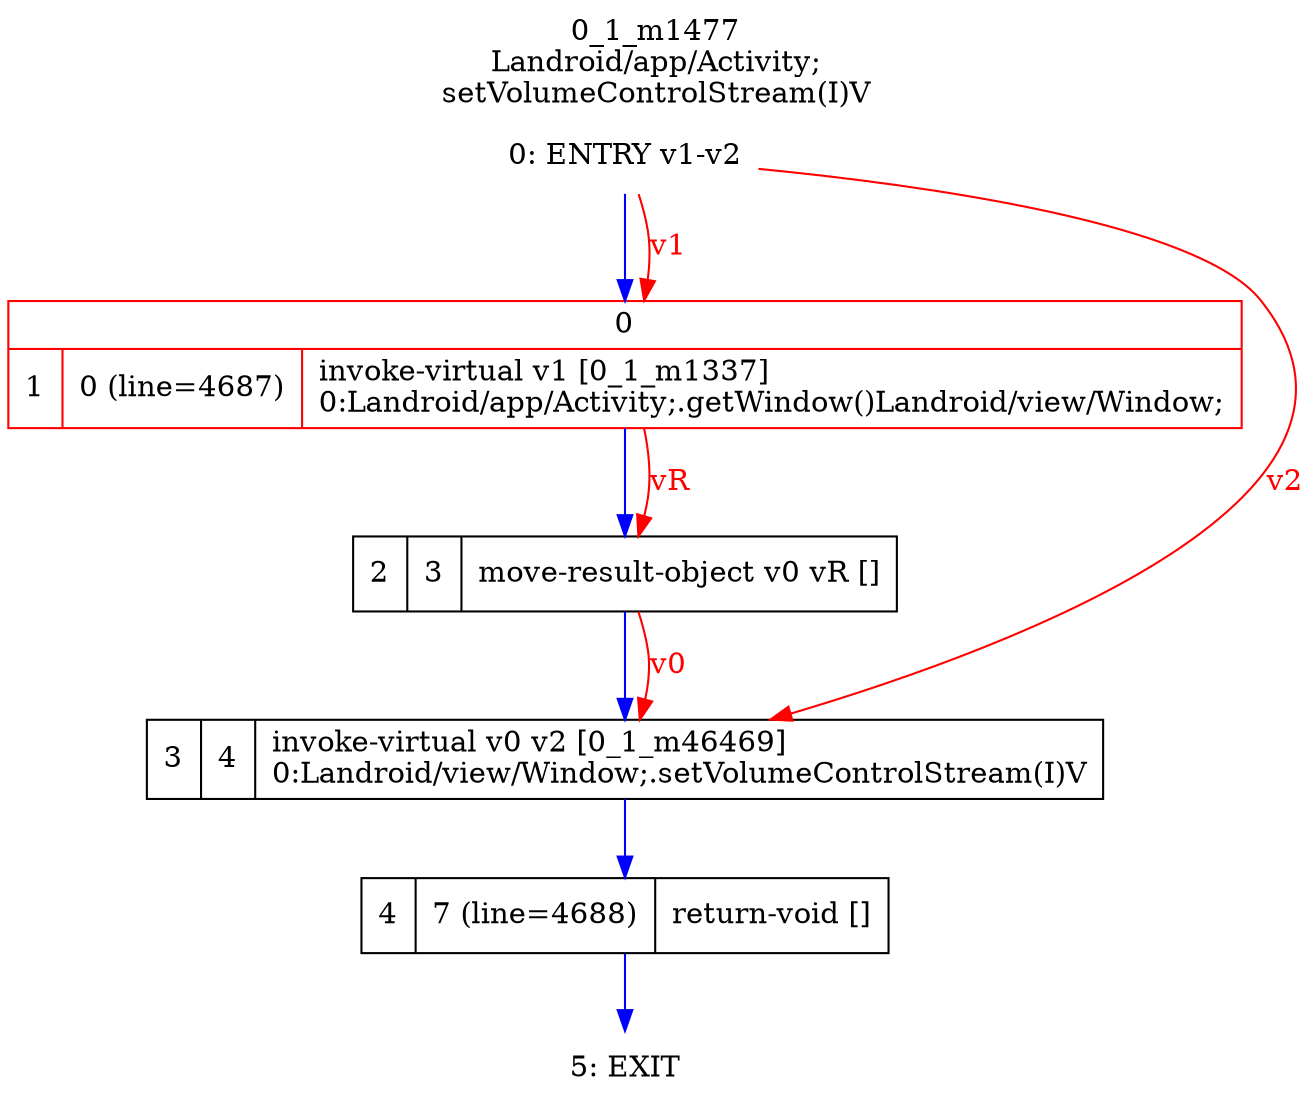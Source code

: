digraph G {
rankdir=UD;
labelloc=t;
label="0_1_m1477\nLandroid/app/Activity;
setVolumeControlStream(I)V";
0[label="0: ENTRY v1-v2",shape=plaintext];
1[label="{0|{1|0 (line=4687)|invoke-virtual v1 [0_1_m1337]\l0:Landroid/app/Activity;.getWindow()Landroid/view/Window;\l}}",shape=record,URL="0_1_m1337.dot", color=red];
2[label="2|3|move-result-object v0 vR []\l",shape=record];
3[label="3|4|invoke-virtual v0 v2 [0_1_m46469]\l0:Landroid/view/Window;.setVolumeControlStream(I)V\l",shape=record,URL="0_1_m46469.dot"];
4[label="4|7 (line=4688)|return-void []\l",shape=record];
5[label="5: EXIT",shape=plaintext];
0->1 [color=blue, fontcolor=blue,weight=100, taillabel=""];
1->2 [color=blue, fontcolor=blue,weight=100, taillabel=""];
2->3 [color=blue, fontcolor=blue,weight=100, taillabel=""];
3->4 [color=blue, fontcolor=blue,weight=100, taillabel=""];
4->5 [color=blue, fontcolor=blue,weight=100, taillabel=""];
0->1 [color=red, fontcolor=red, label="v1"];
1->2 [color=red, fontcolor=red, label="vR"];
0->3 [color=red, fontcolor=red, label="v2"];
2->3 [color=red, fontcolor=red, label="v0"];
}
